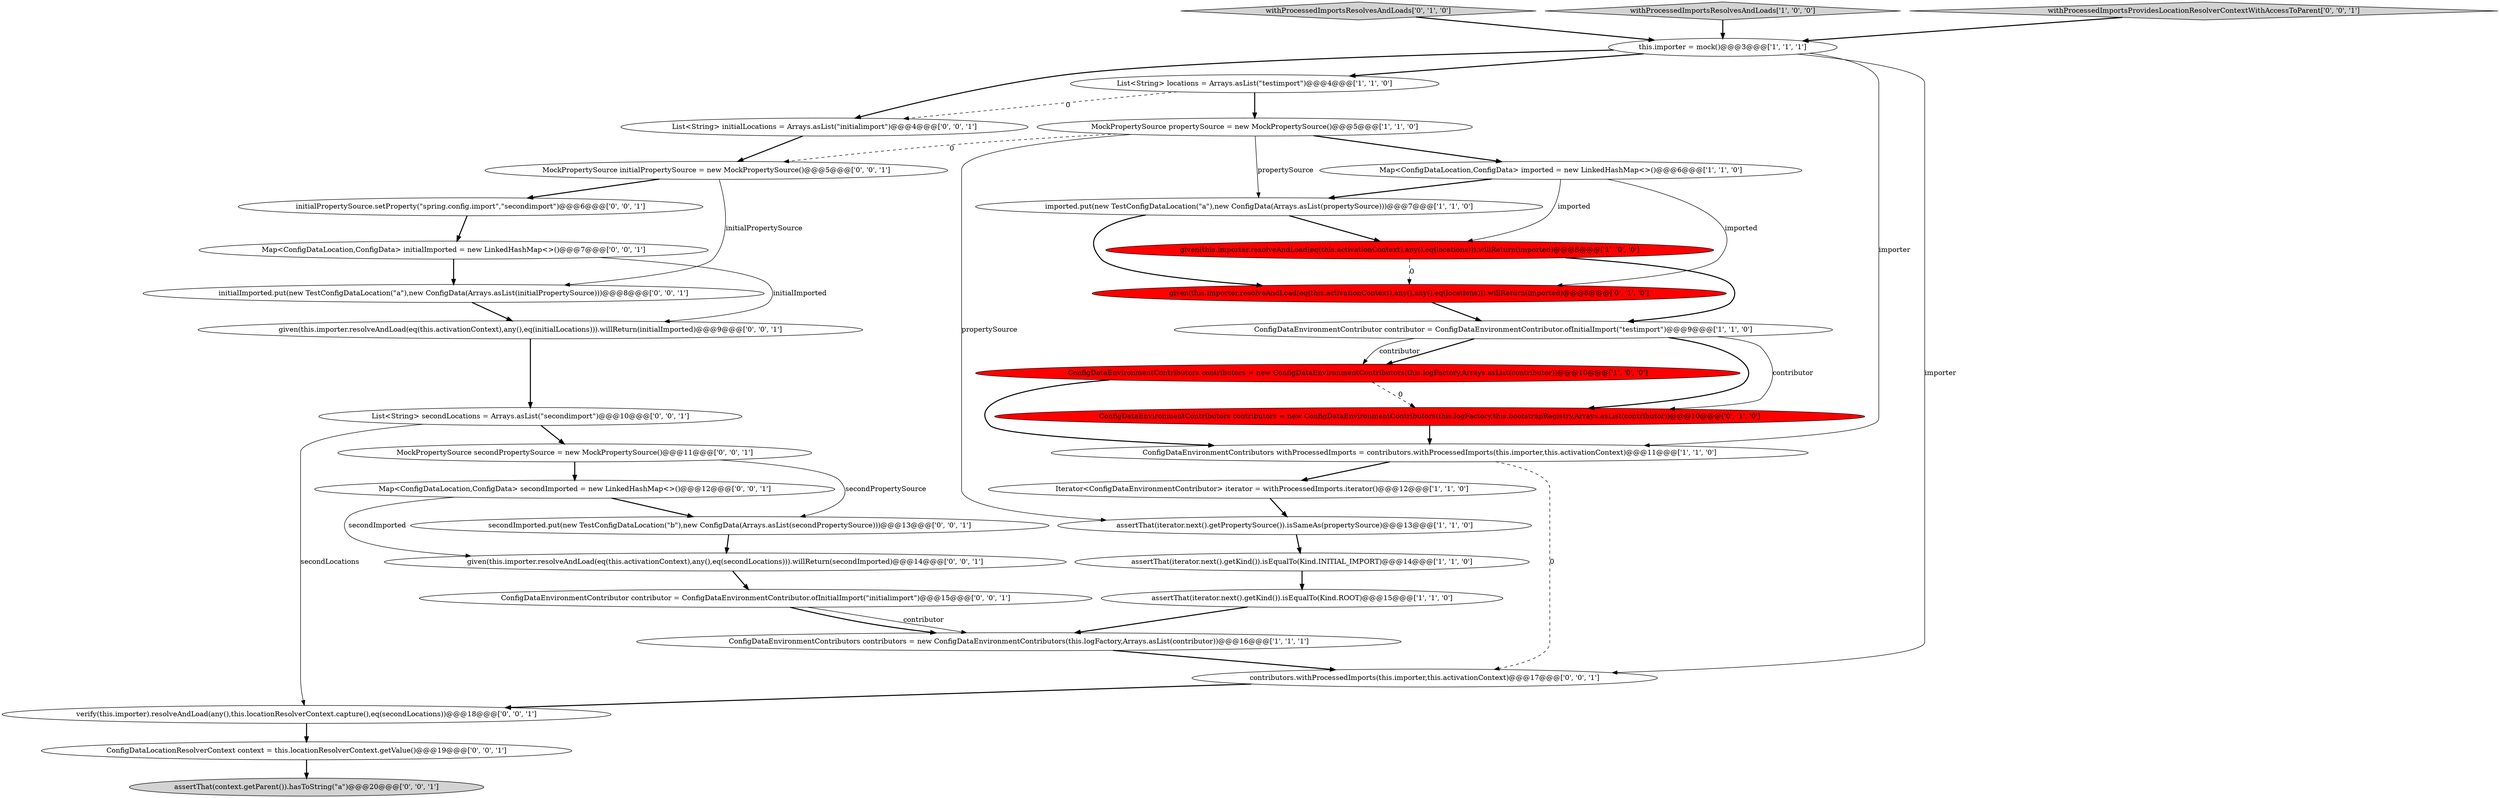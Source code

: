 digraph {
11 [style = filled, label = "ConfigDataEnvironmentContributor contributor = ConfigDataEnvironmentContributor.ofInitialImport(\"testimport\")@@@9@@@['1', '1', '0']", fillcolor = white, shape = ellipse image = "AAA0AAABBB1BBB"];
32 [style = filled, label = "given(this.importer.resolveAndLoad(eq(this.activationContext),any(),eq(initialLocations))).willReturn(initialImported)@@@9@@@['0', '0', '1']", fillcolor = white, shape = ellipse image = "AAA0AAABBB3BBB"];
5 [style = filled, label = "List<String> locations = Arrays.asList(\"testimport\")@@@4@@@['1', '1', '0']", fillcolor = white, shape = ellipse image = "AAA0AAABBB1BBB"];
26 [style = filled, label = "initialPropertySource.setProperty(\"spring.config.import\",\"secondimport\")@@@6@@@['0', '0', '1']", fillcolor = white, shape = ellipse image = "AAA0AAABBB3BBB"];
0 [style = filled, label = "given(this.importer.resolveAndLoad(eq(this.activationContext),any(),eq(locations))).willReturn(imported)@@@8@@@['1', '0', '0']", fillcolor = red, shape = ellipse image = "AAA1AAABBB1BBB"];
4 [style = filled, label = "this.importer = mock()@@@3@@@['1', '1', '1']", fillcolor = white, shape = ellipse image = "AAA0AAABBB1BBB"];
17 [style = filled, label = "withProcessedImportsResolvesAndLoads['0', '1', '0']", fillcolor = lightgray, shape = diamond image = "AAA0AAABBB2BBB"];
23 [style = filled, label = "ConfigDataLocationResolverContext context = this.locationResolverContext.getValue()@@@19@@@['0', '0', '1']", fillcolor = white, shape = ellipse image = "AAA0AAABBB3BBB"];
22 [style = filled, label = "ConfigDataEnvironmentContributor contributor = ConfigDataEnvironmentContributor.ofInitialImport(\"initialimport\")@@@15@@@['0', '0', '1']", fillcolor = white, shape = ellipse image = "AAA0AAABBB3BBB"];
29 [style = filled, label = "Map<ConfigDataLocation,ConfigData> secondImported = new LinkedHashMap<>()@@@12@@@['0', '0', '1']", fillcolor = white, shape = ellipse image = "AAA0AAABBB3BBB"];
2 [style = filled, label = "withProcessedImportsResolvesAndLoads['1', '0', '0']", fillcolor = lightgray, shape = diamond image = "AAA0AAABBB1BBB"];
34 [style = filled, label = "Map<ConfigDataLocation,ConfigData> initialImported = new LinkedHashMap<>()@@@7@@@['0', '0', '1']", fillcolor = white, shape = ellipse image = "AAA0AAABBB3BBB"];
30 [style = filled, label = "secondImported.put(new TestConfigDataLocation(\"b\"),new ConfigData(Arrays.asList(secondPropertySource)))@@@13@@@['0', '0', '1']", fillcolor = white, shape = ellipse image = "AAA0AAABBB3BBB"];
15 [style = filled, label = "ConfigDataEnvironmentContributors contributors = new ConfigDataEnvironmentContributors(this.logFactory,this.bootstrapRegistry,Arrays.asList(contributor))@@@10@@@['0', '1', '0']", fillcolor = red, shape = ellipse image = "AAA1AAABBB2BBB"];
8 [style = filled, label = "assertThat(iterator.next().getKind()).isEqualTo(Kind.INITIAL_IMPORT)@@@14@@@['1', '1', '0']", fillcolor = white, shape = ellipse image = "AAA0AAABBB1BBB"];
24 [style = filled, label = "MockPropertySource secondPropertySource = new MockPropertySource()@@@11@@@['0', '0', '1']", fillcolor = white, shape = ellipse image = "AAA0AAABBB3BBB"];
20 [style = filled, label = "List<String> secondLocations = Arrays.asList(\"secondimport\")@@@10@@@['0', '0', '1']", fillcolor = white, shape = ellipse image = "AAA0AAABBB3BBB"];
3 [style = filled, label = "Map<ConfigDataLocation,ConfigData> imported = new LinkedHashMap<>()@@@6@@@['1', '1', '0']", fillcolor = white, shape = ellipse image = "AAA0AAABBB1BBB"];
12 [style = filled, label = "assertThat(iterator.next().getKind()).isEqualTo(Kind.ROOT)@@@15@@@['1', '1', '0']", fillcolor = white, shape = ellipse image = "AAA0AAABBB1BBB"];
10 [style = filled, label = "imported.put(new TestConfigDataLocation(\"a\"),new ConfigData(Arrays.asList(propertySource)))@@@7@@@['1', '1', '0']", fillcolor = white, shape = ellipse image = "AAA0AAABBB1BBB"];
19 [style = filled, label = "initialImported.put(new TestConfigDataLocation(\"a\"),new ConfigData(Arrays.asList(initialPropertySource)))@@@8@@@['0', '0', '1']", fillcolor = white, shape = ellipse image = "AAA0AAABBB3BBB"];
7 [style = filled, label = "Iterator<ConfigDataEnvironmentContributor> iterator = withProcessedImports.iterator()@@@12@@@['1', '1', '0']", fillcolor = white, shape = ellipse image = "AAA0AAABBB1BBB"];
21 [style = filled, label = "given(this.importer.resolveAndLoad(eq(this.activationContext),any(),eq(secondLocations))).willReturn(secondImported)@@@14@@@['0', '0', '1']", fillcolor = white, shape = ellipse image = "AAA0AAABBB3BBB"];
16 [style = filled, label = "given(this.importer.resolveAndLoad(eq(this.activationContext),any(),any(),eq(locations))).willReturn(imported)@@@8@@@['0', '1', '0']", fillcolor = red, shape = ellipse image = "AAA1AAABBB2BBB"];
13 [style = filled, label = "ConfigDataEnvironmentContributors contributors = new ConfigDataEnvironmentContributors(this.logFactory,Arrays.asList(contributor))@@@16@@@['1', '1', '1']", fillcolor = white, shape = ellipse image = "AAA0AAABBB1BBB"];
1 [style = filled, label = "ConfigDataEnvironmentContributors withProcessedImports = contributors.withProcessedImports(this.importer,this.activationContext)@@@11@@@['1', '1', '0']", fillcolor = white, shape = ellipse image = "AAA0AAABBB1BBB"];
6 [style = filled, label = "MockPropertySource propertySource = new MockPropertySource()@@@5@@@['1', '1', '0']", fillcolor = white, shape = ellipse image = "AAA0AAABBB1BBB"];
31 [style = filled, label = "verify(this.importer).resolveAndLoad(any(),this.locationResolverContext.capture(),eq(secondLocations))@@@18@@@['0', '0', '1']", fillcolor = white, shape = ellipse image = "AAA0AAABBB3BBB"];
18 [style = filled, label = "assertThat(context.getParent()).hasToString(\"a\")@@@20@@@['0', '0', '1']", fillcolor = lightgray, shape = ellipse image = "AAA0AAABBB3BBB"];
33 [style = filled, label = "List<String> initialLocations = Arrays.asList(\"initialimport\")@@@4@@@['0', '0', '1']", fillcolor = white, shape = ellipse image = "AAA0AAABBB3BBB"];
25 [style = filled, label = "MockPropertySource initialPropertySource = new MockPropertySource()@@@5@@@['0', '0', '1']", fillcolor = white, shape = ellipse image = "AAA0AAABBB3BBB"];
28 [style = filled, label = "contributors.withProcessedImports(this.importer,this.activationContext)@@@17@@@['0', '0', '1']", fillcolor = white, shape = ellipse image = "AAA0AAABBB3BBB"];
9 [style = filled, label = "assertThat(iterator.next().getPropertySource()).isSameAs(propertySource)@@@13@@@['1', '1', '0']", fillcolor = white, shape = ellipse image = "AAA0AAABBB1BBB"];
14 [style = filled, label = "ConfigDataEnvironmentContributors contributors = new ConfigDataEnvironmentContributors(this.logFactory,Arrays.asList(contributor))@@@10@@@['1', '0', '0']", fillcolor = red, shape = ellipse image = "AAA1AAABBB1BBB"];
27 [style = filled, label = "withProcessedImportsProvidesLocationResolverContextWithAccessToParent['0', '0', '1']", fillcolor = lightgray, shape = diamond image = "AAA0AAABBB3BBB"];
6->3 [style = bold, label=""];
25->19 [style = solid, label="initialPropertySource"];
6->10 [style = solid, label="propertySource"];
31->23 [style = bold, label=""];
16->11 [style = bold, label=""];
34->19 [style = bold, label=""];
29->30 [style = bold, label=""];
11->14 [style = bold, label=""];
11->14 [style = solid, label="contributor"];
20->31 [style = solid, label="secondLocations"];
28->31 [style = bold, label=""];
22->13 [style = solid, label="contributor"];
26->34 [style = bold, label=""];
0->16 [style = dashed, label="0"];
17->4 [style = bold, label=""];
0->11 [style = bold, label=""];
24->29 [style = bold, label=""];
3->16 [style = solid, label="imported"];
1->28 [style = dashed, label="0"];
4->33 [style = bold, label=""];
9->8 [style = bold, label=""];
2->4 [style = bold, label=""];
1->7 [style = bold, label=""];
14->15 [style = dashed, label="0"];
11->15 [style = solid, label="contributor"];
11->15 [style = bold, label=""];
14->1 [style = bold, label=""];
3->0 [style = solid, label="imported"];
7->9 [style = bold, label=""];
29->21 [style = solid, label="secondImported"];
3->10 [style = bold, label=""];
12->13 [style = bold, label=""];
27->4 [style = bold, label=""];
4->28 [style = solid, label="importer"];
30->21 [style = bold, label=""];
19->32 [style = bold, label=""];
5->6 [style = bold, label=""];
10->16 [style = bold, label=""];
6->25 [style = dashed, label="0"];
33->25 [style = bold, label=""];
21->22 [style = bold, label=""];
10->0 [style = bold, label=""];
25->26 [style = bold, label=""];
5->33 [style = dashed, label="0"];
4->1 [style = solid, label="importer"];
24->30 [style = solid, label="secondPropertySource"];
34->32 [style = solid, label="initialImported"];
6->9 [style = solid, label="propertySource"];
20->24 [style = bold, label=""];
4->5 [style = bold, label=""];
32->20 [style = bold, label=""];
23->18 [style = bold, label=""];
8->12 [style = bold, label=""];
22->13 [style = bold, label=""];
13->28 [style = bold, label=""];
15->1 [style = bold, label=""];
}
